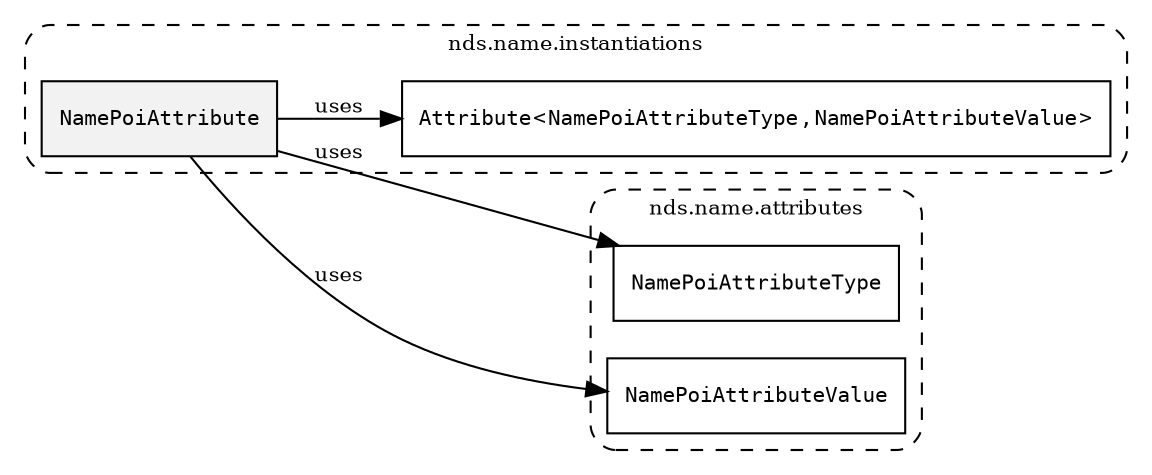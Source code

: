 /**
 * This dot file creates symbol collaboration diagram for NamePoiAttribute.
 */
digraph ZSERIO
{
    node [shape=box, fontsize=10];
    rankdir="LR";
    fontsize=10;
    tooltip="NamePoiAttribute collaboration diagram";

    subgraph "cluster_nds.name.instantiations"
    {
        style="dashed, rounded";
        label="nds.name.instantiations";
        tooltip="Package nds.name.instantiations";
        href="../../../content/packages/nds.name.instantiations.html#Package-nds-name-instantiations";
        target="_parent";

        "NamePoiAttribute" [style="filled", fillcolor="#0000000D", target="_parent", label=<<font face="monospace"><table align="center" border="0" cellspacing="0" cellpadding="0"><tr><td href="../../../content/packages/nds.name.instantiations.html#InstantiateType-NamePoiAttribute" title="InstantiateType defined in nds.name.instantiations">NamePoiAttribute</td></tr></table></font>>];
        "Attribute&lt;NamePoiAttributeType,NamePoiAttributeValue&gt;" [target="_parent", label=<<font face="monospace"><table align="center" border="0" cellspacing="0" cellpadding="0"><tr><td href="../../../content/packages/nds.core.attributemap.html#Structure-Attribute" title="Structure defined in nds.core.attributemap">Attribute</td><td>&lt;</td><td><table align="center" border="0" cellspacing="0" cellpadding="0"><tr><td href="../../../content/packages/nds.name.attributes.html#Enum-NamePoiAttributeType" title="Enum defined in nds.name.attributes">NamePoiAttributeType</td></tr></table></td><td>,</td><td><table align="center" border="0" cellspacing="0" cellpadding="0"><tr><td href="../../../content/packages/nds.name.attributes.html#Choice-NamePoiAttributeValue" title="Choice defined in nds.name.attributes">NamePoiAttributeValue</td></tr></table></td><td>&gt;</td></tr></table></font>>];
    }

    subgraph "cluster_nds.name.attributes"
    {
        style="dashed, rounded";
        label="nds.name.attributes";
        tooltip="Package nds.name.attributes";
        href="../../../content/packages/nds.name.attributes.html#Package-nds-name-attributes";
        target="_parent";

        "NamePoiAttributeType" [target="_parent", label=<<font face="monospace"><table align="center" border="0" cellspacing="0" cellpadding="0"><tr><td href="../../../content/packages/nds.name.attributes.html#Enum-NamePoiAttributeType" title="Enum defined in nds.name.attributes">NamePoiAttributeType</td></tr></table></font>>];
        "NamePoiAttributeValue" [target="_parent", label=<<font face="monospace"><table align="center" border="0" cellspacing="0" cellpadding="0"><tr><td href="../../../content/packages/nds.name.attributes.html#Choice-NamePoiAttributeValue" title="Choice defined in nds.name.attributes">NamePoiAttributeValue</td></tr></table></font>>];
    }

    "NamePoiAttribute" -> "Attribute&lt;NamePoiAttributeType,NamePoiAttributeValue&gt;" [label="uses", fontsize=10];
    "NamePoiAttribute" -> "NamePoiAttributeType" [label="uses", fontsize=10];
    "NamePoiAttribute" -> "NamePoiAttributeValue" [label="uses", fontsize=10];
}
